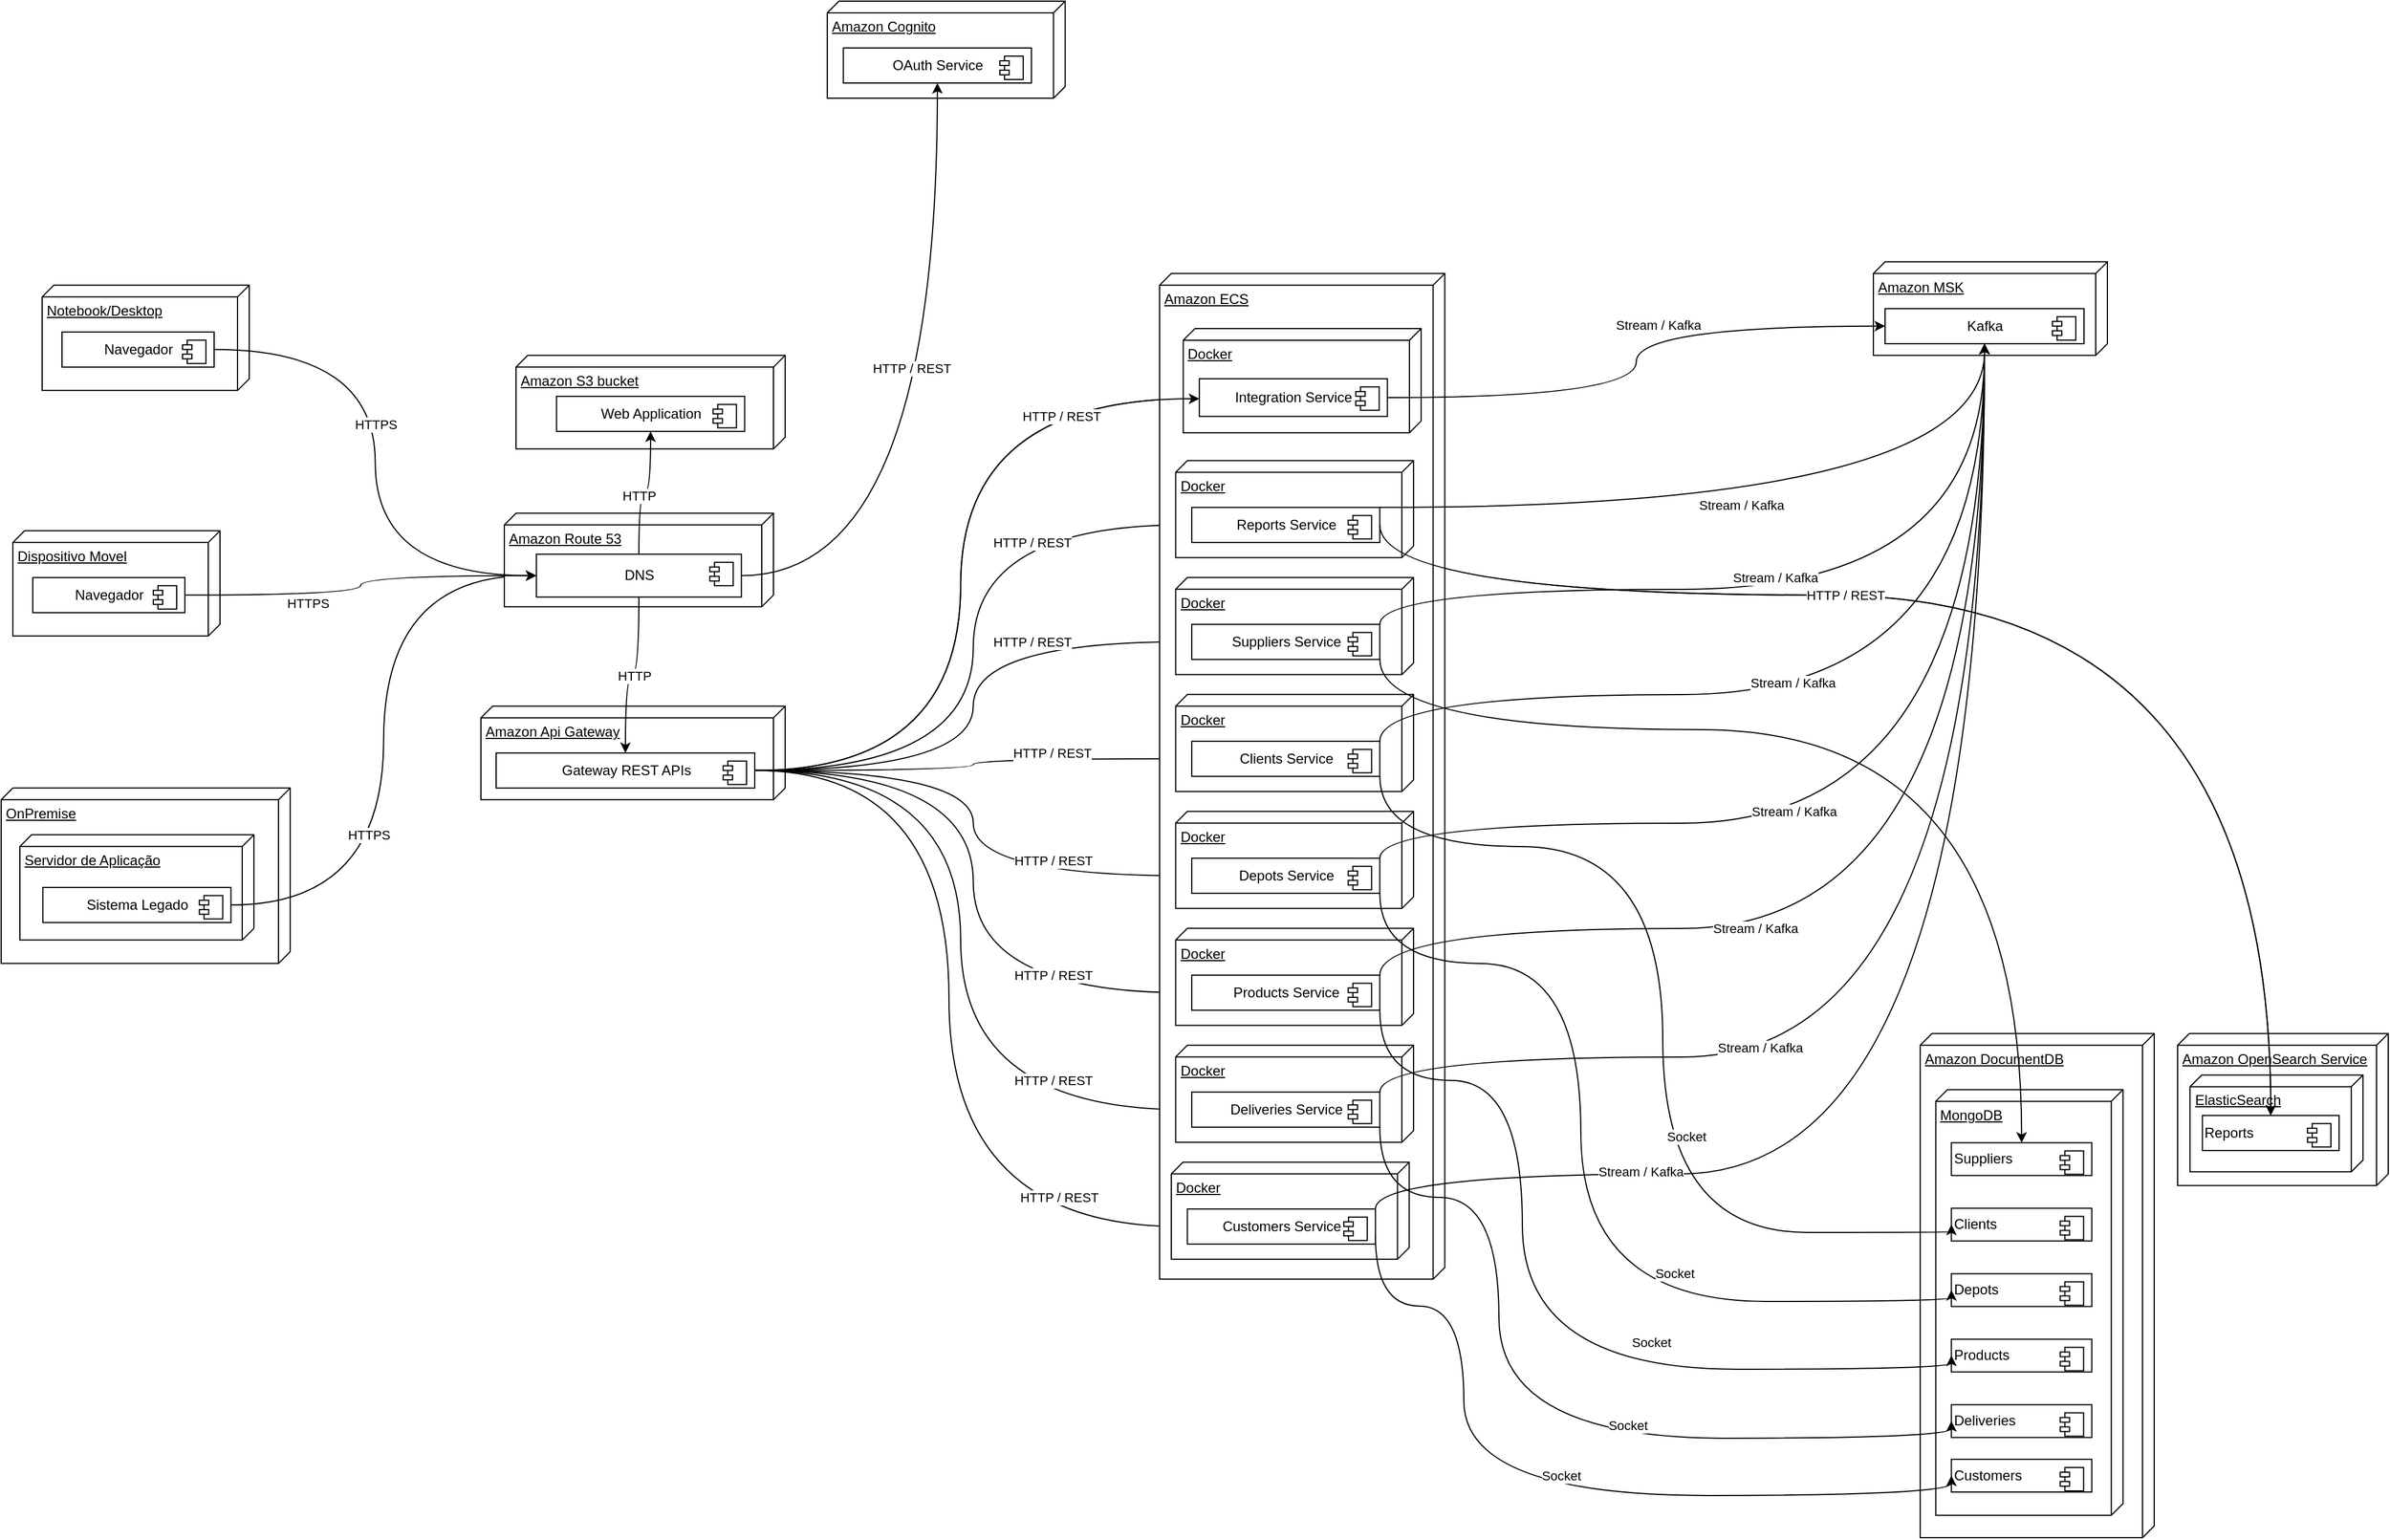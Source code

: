<mxfile version="17.4.3" type="device"><diagram name="Page-1" id="b5b7bab2-c9e2-2cf4-8b2a-24fd1a2a6d21"><mxGraphModel dx="2714" dy="2149" grid="1" gridSize="10" guides="1" tooltips="1" connect="1" arrows="1" fold="1" page="1" pageScale="1" pageWidth="827" pageHeight="1169" background="none" math="0" shadow="0"><root><mxCell id="0"/><mxCell id="1" parent="0"/><mxCell id="VJmFd5ppS4YzV-0DFkly-12" value="" style="group" parent="1" vertex="1" connectable="0"><mxGeometry x="834" y="732.93" width="200" height="431.1" as="geometry"/></mxCell><mxCell id="om0u5LqT2ssb4kvf3Bdp-96" value="Amazon DocumentDB" style="verticalAlign=top;align=left;spacingTop=8;spacingLeft=2;spacingRight=12;shape=cube;size=10;direction=south;fontStyle=4;html=1;" parent="VJmFd5ppS4YzV-0DFkly-12" vertex="1"><mxGeometry width="200" height="431.1" as="geometry"/></mxCell><mxCell id="om0u5LqT2ssb4kvf3Bdp-97" value="MongoDB" style="verticalAlign=top;align=left;spacingTop=8;spacingLeft=2;spacingRight=12;shape=cube;size=10;direction=south;fontStyle=4;html=1;" parent="VJmFd5ppS4YzV-0DFkly-12" vertex="1"><mxGeometry x="13.33" y="47.9" width="160" height="364.04" as="geometry"/></mxCell><mxCell id="om0u5LqT2ssb4kvf3Bdp-206" value="Suppliers" style="html=1;dropTarget=0;align=left;" parent="VJmFd5ppS4YzV-0DFkly-12" vertex="1"><mxGeometry x="26.667" y="93.344" width="120" height="28.003" as="geometry"/></mxCell><mxCell id="om0u5LqT2ssb4kvf3Bdp-207" value="" style="shape=module;jettyWidth=8;jettyHeight=4;" parent="om0u5LqT2ssb4kvf3Bdp-206" vertex="1"><mxGeometry x="1" width="20" height="20" relative="1" as="geometry"><mxPoint x="-27" y="7" as="offset"/></mxGeometry></mxCell><mxCell id="om0u5LqT2ssb4kvf3Bdp-208" value="Clients" style="html=1;dropTarget=0;align=left;" parent="VJmFd5ppS4YzV-0DFkly-12" vertex="1"><mxGeometry x="26.667" y="149.35" width="120" height="28.003" as="geometry"/></mxCell><mxCell id="om0u5LqT2ssb4kvf3Bdp-209" value="" style="shape=module;jettyWidth=8;jettyHeight=4;" parent="om0u5LqT2ssb4kvf3Bdp-208" vertex="1"><mxGeometry x="1" width="20" height="20" relative="1" as="geometry"><mxPoint x="-27" y="7" as="offset"/></mxGeometry></mxCell><mxCell id="om0u5LqT2ssb4kvf3Bdp-210" value="Depots" style="html=1;dropTarget=0;align=left;" parent="VJmFd5ppS4YzV-0DFkly-12" vertex="1"><mxGeometry x="26.667" y="205.356" width="120" height="28.003" as="geometry"/></mxCell><mxCell id="om0u5LqT2ssb4kvf3Bdp-211" value="" style="shape=module;jettyWidth=8;jettyHeight=4;" parent="om0u5LqT2ssb4kvf3Bdp-210" vertex="1"><mxGeometry x="1" width="20" height="20" relative="1" as="geometry"><mxPoint x="-27" y="7" as="offset"/></mxGeometry></mxCell><mxCell id="om0u5LqT2ssb4kvf3Bdp-212" value="Products" style="html=1;dropTarget=0;align=left;" parent="VJmFd5ppS4YzV-0DFkly-12" vertex="1"><mxGeometry x="26.667" y="261.362" width="120" height="28.003" as="geometry"/></mxCell><mxCell id="om0u5LqT2ssb4kvf3Bdp-213" value="" style="shape=module;jettyWidth=8;jettyHeight=4;" parent="om0u5LqT2ssb4kvf3Bdp-212" vertex="1"><mxGeometry x="1" width="20" height="20" relative="1" as="geometry"><mxPoint x="-27" y="7" as="offset"/></mxGeometry></mxCell><mxCell id="om0u5LqT2ssb4kvf3Bdp-214" value="Deliveries" style="html=1;dropTarget=0;align=left;" parent="VJmFd5ppS4YzV-0DFkly-12" vertex="1"><mxGeometry x="26.667" y="317.368" width="120" height="28.003" as="geometry"/></mxCell><mxCell id="om0u5LqT2ssb4kvf3Bdp-215" value="" style="shape=module;jettyWidth=8;jettyHeight=4;" parent="om0u5LqT2ssb4kvf3Bdp-214" vertex="1"><mxGeometry x="1" width="20" height="20" relative="1" as="geometry"><mxPoint x="-27" y="7" as="offset"/></mxGeometry></mxCell><mxCell id="VJmFd5ppS4YzV-0DFkly-10" value="Customers" style="html=1;dropTarget=0;align=left;" parent="VJmFd5ppS4YzV-0DFkly-12" vertex="1"><mxGeometry x="26.667" y="364.042" width="120" height="28.003" as="geometry"/></mxCell><mxCell id="VJmFd5ppS4YzV-0DFkly-11" value="" style="shape=module;jettyWidth=8;jettyHeight=4;" parent="VJmFd5ppS4YzV-0DFkly-10" vertex="1"><mxGeometry x="1" width="20" height="20" relative="1" as="geometry"><mxPoint x="-27" y="7" as="offset"/></mxGeometry></mxCell><mxCell id="om0u5LqT2ssb4kvf3Bdp-226" value="" style="group" parent="1" vertex="1" connectable="0"><mxGeometry x="1054" y="732.93" width="180" height="130" as="geometry"/></mxCell><mxCell id="om0u5LqT2ssb4kvf3Bdp-227" value="Amazon OpenSearch Service" style="verticalAlign=top;align=left;spacingTop=8;spacingLeft=2;spacingRight=12;shape=cube;size=10;direction=south;fontStyle=4;html=1;" parent="om0u5LqT2ssb4kvf3Bdp-226" vertex="1"><mxGeometry width="180" height="130.0" as="geometry"/></mxCell><mxCell id="om0u5LqT2ssb4kvf3Bdp-228" value="ElasticSearch" style="verticalAlign=top;align=left;spacingTop=8;spacingLeft=2;spacingRight=12;shape=cube;size=10;direction=south;fontStyle=4;html=1;" parent="om0u5LqT2ssb4kvf3Bdp-226" vertex="1"><mxGeometry x="10.588" y="35.455" width="147.812" height="82.727" as="geometry"/></mxCell><mxCell id="om0u5LqT2ssb4kvf3Bdp-229" value="&lt;span&gt;Reports&lt;/span&gt;" style="html=1;dropTarget=0;align=left;" parent="om0u5LqT2ssb4kvf3Bdp-226" vertex="1"><mxGeometry x="21.176" y="70" width="116.82" height="30" as="geometry"/></mxCell><mxCell id="om0u5LqT2ssb4kvf3Bdp-230" value="" style="shape=module;jettyWidth=8;jettyHeight=4;" parent="om0u5LqT2ssb4kvf3Bdp-229" vertex="1"><mxGeometry x="1" width="20" height="20" relative="1" as="geometry"><mxPoint x="-27" y="7" as="offset"/></mxGeometry></mxCell><mxCell id="om0u5LqT2ssb4kvf3Bdp-331" value="" style="group" parent="1" vertex="1" connectable="0"><mxGeometry x="794" y="72.93" width="200" height="80" as="geometry"/></mxCell><mxCell id="om0u5LqT2ssb4kvf3Bdp-328" value="Amazon MSK" style="verticalAlign=top;align=left;spacingTop=8;spacingLeft=2;spacingRight=12;shape=cube;size=10;direction=south;fontStyle=4;html=1;" parent="om0u5LqT2ssb4kvf3Bdp-331" vertex="1"><mxGeometry width="200" height="80" as="geometry"/></mxCell><mxCell id="om0u5LqT2ssb4kvf3Bdp-329" value="Kafka" style="html=1;dropTarget=0;" parent="om0u5LqT2ssb4kvf3Bdp-331" vertex="1"><mxGeometry x="10" y="40" width="170" height="30" as="geometry"/></mxCell><mxCell id="om0u5LqT2ssb4kvf3Bdp-330" value="" style="shape=module;jettyWidth=8;jettyHeight=4;" parent="om0u5LqT2ssb4kvf3Bdp-329" vertex="1"><mxGeometry x="1" width="20" height="20" relative="1" as="geometry"><mxPoint x="-27" y="7" as="offset"/></mxGeometry></mxCell><mxCell id="om0u5LqT2ssb4kvf3Bdp-370" value="" style="group" parent="1" vertex="1" connectable="0"><mxGeometry x="-396" y="452.93" width="260" height="80" as="geometry"/></mxCell><mxCell id="om0u5LqT2ssb4kvf3Bdp-371" value="Amazon Api Gateway" style="verticalAlign=top;align=left;spacingTop=8;spacingLeft=2;spacingRight=12;shape=cube;size=10;direction=south;fontStyle=4;html=1;" parent="om0u5LqT2ssb4kvf3Bdp-370" vertex="1"><mxGeometry width="260" height="80" as="geometry"/></mxCell><mxCell id="om0u5LqT2ssb4kvf3Bdp-372" value="Gateway REST APIs" style="html=1;dropTarget=0;" parent="om0u5LqT2ssb4kvf3Bdp-370" vertex="1"><mxGeometry x="13" y="40" width="221" height="30" as="geometry"/></mxCell><mxCell id="om0u5LqT2ssb4kvf3Bdp-373" value="" style="shape=module;jettyWidth=8;jettyHeight=4;" parent="om0u5LqT2ssb4kvf3Bdp-372" vertex="1"><mxGeometry x="1" width="20" height="20" relative="1" as="geometry"><mxPoint x="-27" y="7" as="offset"/></mxGeometry></mxCell><mxCell id="royZjNGxK1hWhr-Js7a6-8" value="" style="group" parent="1" vertex="1" connectable="0"><mxGeometry x="-771" y="92.93" width="177" height="90" as="geometry"/></mxCell><mxCell id="royZjNGxK1hWhr-Js7a6-4" value="Notebook/Desktop" style="verticalAlign=top;align=left;spacingTop=8;spacingLeft=2;spacingRight=12;shape=cube;size=10;direction=south;fontStyle=4;html=1;" parent="royZjNGxK1hWhr-Js7a6-8" vertex="1"><mxGeometry width="177" height="90" as="geometry"/></mxCell><mxCell id="royZjNGxK1hWhr-Js7a6-6" value="Navegador" style="html=1;dropTarget=0;" parent="royZjNGxK1hWhr-Js7a6-8" vertex="1"><mxGeometry x="17" y="40" width="130" height="30" as="geometry"/></mxCell><mxCell id="royZjNGxK1hWhr-Js7a6-7" value="" style="shape=module;jettyWidth=8;jettyHeight=4;" parent="royZjNGxK1hWhr-Js7a6-6" vertex="1"><mxGeometry x="1" width="20" height="20" relative="1" as="geometry"><mxPoint x="-27" y="7" as="offset"/></mxGeometry></mxCell><mxCell id="royZjNGxK1hWhr-Js7a6-9" value="" style="group" parent="1" vertex="1" connectable="0"><mxGeometry x="-796" y="302.93" width="177" height="90" as="geometry"/></mxCell><mxCell id="royZjNGxK1hWhr-Js7a6-10" value="Dispositivo Movel" style="verticalAlign=top;align=left;spacingTop=8;spacingLeft=2;spacingRight=12;shape=cube;size=10;direction=south;fontStyle=4;html=1;" parent="royZjNGxK1hWhr-Js7a6-9" vertex="1"><mxGeometry width="177" height="90" as="geometry"/></mxCell><mxCell id="royZjNGxK1hWhr-Js7a6-11" value="Navegador" style="html=1;dropTarget=0;" parent="royZjNGxK1hWhr-Js7a6-9" vertex="1"><mxGeometry x="17" y="40" width="130" height="30" as="geometry"/></mxCell><mxCell id="royZjNGxK1hWhr-Js7a6-12" value="" style="shape=module;jettyWidth=8;jettyHeight=4;" parent="royZjNGxK1hWhr-Js7a6-11" vertex="1"><mxGeometry x="1" width="20" height="20" relative="1" as="geometry"><mxPoint x="-27" y="7" as="offset"/></mxGeometry></mxCell><mxCell id="dv855OfY4iwqMY0LGOP5-1" style="edgeStyle=orthogonalEdgeStyle;rounded=0;orthogonalLoop=1;jettySize=auto;html=1;entryX=0;entryY=0.5;entryDx=0;entryDy=0;curved=1;" parent="1" target="om0u5LqT2ssb4kvf3Bdp-299" edge="1"><mxGeometry relative="1" as="geometry"><mxPoint x="-162" y="507.93" as="sourcePoint"/><Array as="points"><mxPoint x="14" y="508"/><mxPoint x="14" y="190"/><mxPoint x="218" y="190"/></Array></mxGeometry></mxCell><mxCell id="dv855OfY4iwqMY0LGOP5-7" value="HTTP / REST" style="edgeLabel;html=1;align=center;verticalAlign=middle;resizable=0;points=[];" parent="dv855OfY4iwqMY0LGOP5-1" vertex="1" connectable="0"><mxGeometry x="0.684" y="-31" relative="1" as="geometry"><mxPoint x="-9" y="-16" as="offset"/></mxGeometry></mxCell><mxCell id="dv855OfY4iwqMY0LGOP5-15" value="" style="group" parent="1" vertex="1" connectable="0"><mxGeometry x="-806" y="522.93" width="247" height="150" as="geometry"/></mxCell><mxCell id="dv855OfY4iwqMY0LGOP5-11" value="OnPremise" style="verticalAlign=top;align=left;spacingTop=8;spacingLeft=2;spacingRight=12;shape=cube;size=10;direction=south;fontStyle=4;html=1;" parent="dv855OfY4iwqMY0LGOP5-15" vertex="1"><mxGeometry width="247" height="150" as="geometry"/></mxCell><mxCell id="dv855OfY4iwqMY0LGOP5-12" value="Servidor de Aplicação" style="verticalAlign=top;align=left;spacingTop=8;spacingLeft=2;spacingRight=12;shape=cube;size=10;direction=south;fontStyle=4;html=1;" parent="dv855OfY4iwqMY0LGOP5-15" vertex="1"><mxGeometry x="16" y="40" width="200" height="90" as="geometry"/></mxCell><mxCell id="dv855OfY4iwqMY0LGOP5-13" value="Sistema Legado" style="html=1;dropTarget=0;" parent="dv855OfY4iwqMY0LGOP5-15" vertex="1"><mxGeometry x="35.643" y="85" width="160.714" height="30" as="geometry"/></mxCell><mxCell id="dv855OfY4iwqMY0LGOP5-14" value="" style="shape=module;jettyWidth=8;jettyHeight=4;" parent="dv855OfY4iwqMY0LGOP5-13" vertex="1"><mxGeometry x="1" width="20" height="20" relative="1" as="geometry"><mxPoint x="-27" y="7" as="offset"/></mxGeometry></mxCell><mxCell id="dv855OfY4iwqMY0LGOP5-16" style="edgeStyle=orthogonalEdgeStyle;curved=1;rounded=0;orthogonalLoop=1;jettySize=auto;html=1;exitX=1;exitY=0.5;exitDx=0;exitDy=0;entryX=0;entryY=0.5;entryDx=0;entryDy=0;" parent="1" source="dv855OfY4iwqMY0LGOP5-13" target="B8DyF9NkiVO_Y113zxYT-4" edge="1"><mxGeometry relative="1" as="geometry"/></mxCell><mxCell id="dv855OfY4iwqMY0LGOP5-17" value="HTTPS" style="edgeLabel;html=1;align=center;verticalAlign=middle;resizable=0;points=[];" parent="dv855OfY4iwqMY0LGOP5-16" vertex="1" connectable="0"><mxGeometry x="-0.363" y="12" relative="1" as="geometry"><mxPoint x="-1" y="-18" as="offset"/></mxGeometry></mxCell><mxCell id="B8DyF9NkiVO_Y113zxYT-6" value="" style="group" parent="1" vertex="1" connectable="0"><mxGeometry x="-376" y="287.93" width="230.0" height="80" as="geometry"/></mxCell><mxCell id="B8DyF9NkiVO_Y113zxYT-9" value="" style="group" parent="B8DyF9NkiVO_Y113zxYT-6" vertex="1" connectable="0"><mxGeometry width="230.0" height="80" as="geometry"/></mxCell><mxCell id="1uH9ABo4EQRJMEIOvazn-6" value="Amazon Route 53" style="verticalAlign=top;align=left;spacingTop=8;spacingLeft=2;spacingRight=12;shape=cube;size=10;direction=south;fontStyle=4;html=1;" parent="B8DyF9NkiVO_Y113zxYT-9" vertex="1"><mxGeometry width="230.0" height="80" as="geometry"/></mxCell><mxCell id="B8DyF9NkiVO_Y113zxYT-4" value="DNS" style="html=1;dropTarget=0;" parent="B8DyF9NkiVO_Y113zxYT-9" vertex="1"><mxGeometry x="27.38" y="35" width="175.24" height="36.67" as="geometry"/></mxCell><mxCell id="B8DyF9NkiVO_Y113zxYT-5" value="" style="shape=module;jettyWidth=8;jettyHeight=4;" parent="B8DyF9NkiVO_Y113zxYT-4" vertex="1"><mxGeometry x="1" width="20" height="20" relative="1" as="geometry"><mxPoint x="-27" y="7" as="offset"/></mxGeometry></mxCell><mxCell id="royZjNGxK1hWhr-Js7a6-13" style="edgeStyle=orthogonalEdgeStyle;curved=1;rounded=0;orthogonalLoop=1;jettySize=auto;html=1;exitX=1;exitY=0.5;exitDx=0;exitDy=0;entryX=0;entryY=0.5;entryDx=0;entryDy=0;" parent="1" source="royZjNGxK1hWhr-Js7a6-11" target="B8DyF9NkiVO_Y113zxYT-4" edge="1"><mxGeometry relative="1" as="geometry"><mxPoint x="-496" y="312.93" as="targetPoint"/></mxGeometry></mxCell><mxCell id="royZjNGxK1hWhr-Js7a6-15" value="HTTPS" style="edgeLabel;html=1;align=center;verticalAlign=middle;resizable=0;points=[];" parent="royZjNGxK1hWhr-Js7a6-13" vertex="1" connectable="0"><mxGeometry x="-0.042" y="16" relative="1" as="geometry"><mxPoint x="-29" y="9" as="offset"/></mxGeometry></mxCell><mxCell id="royZjNGxK1hWhr-Js7a6-14" style="edgeStyle=orthogonalEdgeStyle;curved=1;rounded=0;orthogonalLoop=1;jettySize=auto;html=1;exitX=1;exitY=0.5;exitDx=0;exitDy=0;entryX=0;entryY=0.5;entryDx=0;entryDy=0;" parent="1" source="royZjNGxK1hWhr-Js7a6-6" target="B8DyF9NkiVO_Y113zxYT-4" edge="1"><mxGeometry relative="1" as="geometry"><mxPoint x="-436" y="212.93" as="targetPoint"/></mxGeometry></mxCell><mxCell id="royZjNGxK1hWhr-Js7a6-16" value="HTTPS" style="edgeLabel;html=1;align=center;verticalAlign=middle;resizable=0;points=[];" parent="royZjNGxK1hWhr-Js7a6-14" vertex="1" connectable="0"><mxGeometry x="-0.166" y="-15" relative="1" as="geometry"><mxPoint x="15" y="6" as="offset"/></mxGeometry></mxCell><mxCell id="B8DyF9NkiVO_Y113zxYT-8" value="" style="group" parent="1" vertex="1" connectable="0"><mxGeometry x="-366" y="152.93" width="230" height="80" as="geometry"/></mxCell><mxCell id="1uH9ABo4EQRJMEIOvazn-5" value="Amazon S3 bucket" style="verticalAlign=top;align=left;spacingTop=8;spacingLeft=2;spacingRight=12;shape=cube;size=10;direction=south;fontStyle=4;html=1;" parent="B8DyF9NkiVO_Y113zxYT-8" vertex="1"><mxGeometry width="230" height="80" as="geometry"/></mxCell><mxCell id="om0u5LqT2ssb4kvf3Bdp-323" value="Web Application" style="html=1;dropTarget=0;" parent="B8DyF9NkiVO_Y113zxYT-8" vertex="1"><mxGeometry x="34.643" y="35" width="160.714" height="30" as="geometry"/></mxCell><mxCell id="om0u5LqT2ssb4kvf3Bdp-324" value="" style="shape=module;jettyWidth=8;jettyHeight=4;" parent="om0u5LqT2ssb4kvf3Bdp-323" vertex="1"><mxGeometry x="1" width="20" height="20" relative="1" as="geometry"><mxPoint x="-27" y="7" as="offset"/></mxGeometry></mxCell><mxCell id="royZjNGxK1hWhr-Js7a6-18" style="edgeStyle=orthogonalEdgeStyle;curved=1;rounded=0;orthogonalLoop=1;jettySize=auto;html=1;exitX=0.5;exitY=1;exitDx=0;exitDy=0;entryX=0.5;entryY=0;entryDx=0;entryDy=0;" parent="1" source="B8DyF9NkiVO_Y113zxYT-4" target="om0u5LqT2ssb4kvf3Bdp-372" edge="1"><mxGeometry relative="1" as="geometry"/></mxCell><mxCell id="royZjNGxK1hWhr-Js7a6-19" value="HTTP" style="edgeLabel;html=1;align=center;verticalAlign=middle;resizable=0;points=[];" parent="royZjNGxK1hWhr-Js7a6-18" vertex="1" connectable="0"><mxGeometry x="0.218" y="10" relative="1" as="geometry"><mxPoint x="-3" y="-9" as="offset"/></mxGeometry></mxCell><mxCell id="B8DyF9NkiVO_Y113zxYT-2" style="edgeStyle=orthogonalEdgeStyle;rounded=0;orthogonalLoop=1;jettySize=auto;html=1;curved=1;exitX=0.5;exitY=0;exitDx=0;exitDy=0;entryX=0.5;entryY=1;entryDx=0;entryDy=0;" parent="1" source="B8DyF9NkiVO_Y113zxYT-4" target="om0u5LqT2ssb4kvf3Bdp-323" edge="1"><mxGeometry relative="1" as="geometry"/></mxCell><mxCell id="B8DyF9NkiVO_Y113zxYT-7" value="HTTP" style="edgeLabel;html=1;align=center;verticalAlign=middle;resizable=0;points=[];" parent="B8DyF9NkiVO_Y113zxYT-2" vertex="1" connectable="0"><mxGeometry x="-0.123" y="4" relative="1" as="geometry"><mxPoint x="4" as="offset"/></mxGeometry></mxCell><mxCell id="om0u5LqT2ssb4kvf3Bdp-343" style="edgeStyle=orthogonalEdgeStyle;curved=1;rounded=0;orthogonalLoop=1;jettySize=auto;html=1;exitX=1;exitY=0.5;exitDx=0;exitDy=0;entryX=0.5;entryY=0;entryDx=0;entryDy=0;" parent="1" source="om0u5LqT2ssb4kvf3Bdp-303" target="om0u5LqT2ssb4kvf3Bdp-229" edge="1"><mxGeometry relative="1" as="geometry"><Array as="points"><mxPoint x="1134" y="357.93"/></Array></mxGeometry></mxCell><mxCell id="om0u5LqT2ssb4kvf3Bdp-376" style="edgeStyle=orthogonalEdgeStyle;curved=1;rounded=0;orthogonalLoop=1;jettySize=auto;html=1;exitX=1;exitY=0.5;exitDx=0;exitDy=0;entryX=0;entryY=0.5;entryDx=0;entryDy=0;" parent="1" source="om0u5LqT2ssb4kvf3Bdp-372" target="om0u5LqT2ssb4kvf3Bdp-303" edge="1"><mxGeometry relative="1" as="geometry"/></mxCell><mxCell id="om0u5LqT2ssb4kvf3Bdp-402" value="HTTP / REST" style="edgeLabel;html=1;align=center;verticalAlign=middle;resizable=0;points=[];" parent="om0u5LqT2ssb4kvf3Bdp-376" vertex="1" connectable="0"><mxGeometry x="0.449" y="36" relative="1" as="geometry"><mxPoint x="24" y="51" as="offset"/></mxGeometry></mxCell><mxCell id="om0u5LqT2ssb4kvf3Bdp-377" style="edgeStyle=orthogonalEdgeStyle;curved=1;rounded=0;orthogonalLoop=1;jettySize=auto;html=1;exitX=1;exitY=0.5;exitDx=0;exitDy=0;entryX=0;entryY=0.5;entryDx=0;entryDy=0;" parent="1" source="om0u5LqT2ssb4kvf3Bdp-372" target="om0u5LqT2ssb4kvf3Bdp-311" edge="1"><mxGeometry relative="1" as="geometry"/></mxCell><mxCell id="om0u5LqT2ssb4kvf3Bdp-403" value="HTTP / REST" style="edgeLabel;html=1;align=center;verticalAlign=middle;resizable=0;points=[];" parent="om0u5LqT2ssb4kvf3Bdp-377" vertex="1" connectable="0"><mxGeometry x="0.547" y="36" relative="1" as="geometry"><mxPoint x="-27" y="36" as="offset"/></mxGeometry></mxCell><mxCell id="om0u5LqT2ssb4kvf3Bdp-378" style="edgeStyle=orthogonalEdgeStyle;curved=1;rounded=0;orthogonalLoop=1;jettySize=auto;html=1;exitX=1;exitY=0.5;exitDx=0;exitDy=0;entryX=0;entryY=0.5;entryDx=0;entryDy=0;" parent="1" source="om0u5LqT2ssb4kvf3Bdp-372" target="om0u5LqT2ssb4kvf3Bdp-315" edge="1"><mxGeometry relative="1" as="geometry"/></mxCell><mxCell id="om0u5LqT2ssb4kvf3Bdp-404" value="HTTP / REST" style="edgeLabel;html=1;align=center;verticalAlign=middle;resizable=0;points=[];" parent="om0u5LqT2ssb4kvf3Bdp-378" vertex="1" connectable="0"><mxGeometry x="0.563" y="58" relative="1" as="geometry"><mxPoint x="-36" y="53" as="offset"/></mxGeometry></mxCell><mxCell id="om0u5LqT2ssb4kvf3Bdp-379" style="edgeStyle=orthogonalEdgeStyle;curved=1;rounded=0;orthogonalLoop=1;jettySize=auto;html=1;exitX=1;exitY=0.5;exitDx=0;exitDy=0;entryX=0;entryY=0.5;entryDx=0;entryDy=0;" parent="1" source="om0u5LqT2ssb4kvf3Bdp-372" target="om0u5LqT2ssb4kvf3Bdp-289" edge="1"><mxGeometry relative="1" as="geometry"/></mxCell><mxCell id="om0u5LqT2ssb4kvf3Bdp-407" value="HTTP / REST" style="edgeLabel;html=1;align=center;verticalAlign=middle;resizable=0;points=[];" parent="om0u5LqT2ssb4kvf3Bdp-379" vertex="1" connectable="0"><mxGeometry x="0.619" y="66" relative="1" as="geometry"><mxPoint x="-30" y="53" as="offset"/></mxGeometry></mxCell><mxCell id="om0u5LqT2ssb4kvf3Bdp-380" style="edgeStyle=orthogonalEdgeStyle;curved=1;rounded=0;orthogonalLoop=1;jettySize=auto;html=1;exitX=1;exitY=0.5;exitDx=0;exitDy=0;entryX=0;entryY=0.5;entryDx=0;entryDy=0;" parent="1" source="om0u5LqT2ssb4kvf3Bdp-372" target="om0u5LqT2ssb4kvf3Bdp-319" edge="1"><mxGeometry relative="1" as="geometry"/></mxCell><mxCell id="om0u5LqT2ssb4kvf3Bdp-408" value="HTTP / REST" style="edgeLabel;html=1;align=center;verticalAlign=middle;resizable=0;points=[];" parent="om0u5LqT2ssb4kvf3Bdp-380" vertex="1" connectable="0"><mxGeometry x="0.634" y="85" relative="1" as="geometry"><mxPoint x="-16" y="70" as="offset"/></mxGeometry></mxCell><mxCell id="om0u5LqT2ssb4kvf3Bdp-381" style="edgeStyle=orthogonalEdgeStyle;curved=1;rounded=0;orthogonalLoop=1;jettySize=auto;html=1;exitX=1;exitY=0.5;exitDx=0;exitDy=0;entryX=0;entryY=0.5;entryDx=0;entryDy=0;" parent="1" source="om0u5LqT2ssb4kvf3Bdp-372" target="om0u5LqT2ssb4kvf3Bdp-294" edge="1"><mxGeometry relative="1" as="geometry"><Array as="points"><mxPoint x="14" y="507.93"/><mxPoint x="14" y="797.93"/></Array></mxGeometry></mxCell><mxCell id="om0u5LqT2ssb4kvf3Bdp-409" value="HTTP / REST" style="edgeLabel;html=1;align=center;verticalAlign=middle;resizable=0;points=[];" parent="om0u5LqT2ssb4kvf3Bdp-381" vertex="1" connectable="0"><mxGeometry x="0.631" y="125" relative="1" as="geometry"><mxPoint x="4" y="100" as="offset"/></mxGeometry></mxCell><mxCell id="VJmFd5ppS4YzV-0DFkly-5" style="edgeStyle=orthogonalEdgeStyle;rounded=0;orthogonalLoop=1;jettySize=auto;html=1;entryX=0;entryY=0.5;entryDx=0;entryDy=0;curved=1;" parent="1" source="om0u5LqT2ssb4kvf3Bdp-372" target="VJmFd5ppS4YzV-0DFkly-3" edge="1"><mxGeometry relative="1" as="geometry"><Array as="points"><mxPoint x="4" y="507.93"/><mxPoint x="4" y="897.93"/></Array></mxGeometry></mxCell><mxCell id="VJmFd5ppS4YzV-0DFkly-6" value="HTTP / REST" style="edgeLabel;html=1;align=center;verticalAlign=middle;resizable=0;points=[];" parent="VJmFd5ppS4YzV-0DFkly-5" vertex="1" connectable="0"><mxGeometry x="0.71" y="25" relative="1" as="geometry"><mxPoint as="offset"/></mxGeometry></mxCell><mxCell id="ZLNBd2ouPT272IdH60oN-1" value="Amazon Cognito" style="verticalAlign=top;align=left;spacingTop=8;spacingLeft=2;spacingRight=12;shape=cube;size=10;direction=south;fontStyle=4;html=1;" parent="1" vertex="1"><mxGeometry x="-100.004" y="-150" width="203.297" height="83" as="geometry"/></mxCell><mxCell id="ZLNBd2ouPT272IdH60oN-2" value="OAuth Service" style="html=1;dropTarget=0;" parent="1" vertex="1"><mxGeometry x="-86.267" y="-110" width="160.714" height="30" as="geometry"/></mxCell><mxCell id="ZLNBd2ouPT272IdH60oN-3" value="" style="shape=module;jettyWidth=8;jettyHeight=4;" parent="ZLNBd2ouPT272IdH60oN-2" vertex="1"><mxGeometry x="1" width="20" height="20" relative="1" as="geometry"><mxPoint x="-27" y="7" as="offset"/></mxGeometry></mxCell><mxCell id="ZLNBd2ouPT272IdH60oN-4" style="edgeStyle=orthogonalEdgeStyle;rounded=0;orthogonalLoop=1;jettySize=auto;html=1;exitX=1;exitY=0.5;exitDx=0;exitDy=0;entryX=0.5;entryY=1;entryDx=0;entryDy=0;curved=1;" parent="1" source="B8DyF9NkiVO_Y113zxYT-4" target="ZLNBd2ouPT272IdH60oN-2" edge="1"><mxGeometry relative="1" as="geometry"/></mxCell><mxCell id="ZLNBd2ouPT272IdH60oN-5" value="HTTP / REST" style="edgeLabel;html=1;align=center;verticalAlign=middle;resizable=0;points=[];" parent="ZLNBd2ouPT272IdH60oN-4" vertex="1" connectable="0"><mxGeometry x="0.172" y="22" relative="1" as="geometry"><mxPoint as="offset"/></mxGeometry></mxCell><mxCell id="om0u5LqT2ssb4kvf3Bdp-297" value="" style="group" parent="1" vertex="1" connectable="0"><mxGeometry x="197.736" y="62.93" width="230" height="880" as="geometry"/></mxCell><mxCell id="ZLNBd2ouPT272IdH60oN-6" value="" style="group" parent="om0u5LqT2ssb4kvf3Bdp-297" vertex="1" connectable="0"><mxGeometry x="-13.74" y="20" width="243.74" height="860" as="geometry"/></mxCell><mxCell id="1uH9ABo4EQRJMEIOvazn-3" value="Amazon ECS" style="verticalAlign=top;align=left;spacingTop=8;spacingLeft=2;spacingRight=12;shape=cube;size=10;direction=south;fontStyle=4;html=1;container=1;" parent="ZLNBd2ouPT272IdH60oN-6" vertex="1"><mxGeometry width="243.74" height="860" as="geometry"/></mxCell><mxCell id="om0u5LqT2ssb4kvf3Bdp-298" value="Docker" style="verticalAlign=top;align=left;spacingTop=8;spacingLeft=2;spacingRight=12;shape=cube;size=10;direction=south;fontStyle=4;html=1;" parent="ZLNBd2ouPT272IdH60oN-6" vertex="1"><mxGeometry x="20.22" y="47.07" width="203.297" height="89.073" as="geometry"/></mxCell><mxCell id="om0u5LqT2ssb4kvf3Bdp-299" value="Integration Service" style="html=1;dropTarget=0;" parent="om0u5LqT2ssb4kvf3Bdp-297" vertex="1"><mxGeometry x="20.216" y="109.997" width="160.714" height="32.195" as="geometry"/></mxCell><mxCell id="om0u5LqT2ssb4kvf3Bdp-300" value="" style="shape=module;jettyWidth=8;jettyHeight=4;" parent="om0u5LqT2ssb4kvf3Bdp-299" vertex="1"><mxGeometry x="1" width="20" height="20" relative="1" as="geometry"><mxPoint x="-27" y="7" as="offset"/></mxGeometry></mxCell><mxCell id="om0u5LqT2ssb4kvf3Bdp-309" value="" style="group" parent="1" vertex="1" connectable="0"><mxGeometry x="197.736" y="342.93" width="203.297" height="83" as="geometry"/></mxCell><mxCell id="om0u5LqT2ssb4kvf3Bdp-310" value="Docker" style="verticalAlign=top;align=left;spacingTop=8;spacingLeft=2;spacingRight=12;shape=cube;size=10;direction=south;fontStyle=4;html=1;" parent="om0u5LqT2ssb4kvf3Bdp-309" vertex="1"><mxGeometry width="203.297" height="83" as="geometry"/></mxCell><mxCell id="om0u5LqT2ssb4kvf3Bdp-311" value="Suppliers Service" style="html=1;dropTarget=0;" parent="om0u5LqT2ssb4kvf3Bdp-309" vertex="1"><mxGeometry x="13.736" y="40" width="160.714" height="30" as="geometry"/></mxCell><mxCell id="om0u5LqT2ssb4kvf3Bdp-312" value="" style="shape=module;jettyWidth=8;jettyHeight=4;" parent="om0u5LqT2ssb4kvf3Bdp-311" vertex="1"><mxGeometry x="1" width="20" height="20" relative="1" as="geometry"><mxPoint x="-27" y="7" as="offset"/></mxGeometry></mxCell><mxCell id="om0u5LqT2ssb4kvf3Bdp-313" value="" style="group" parent="1" vertex="1" connectable="0"><mxGeometry x="197.736" y="442.93" width="203.297" height="83" as="geometry"/></mxCell><mxCell id="om0u5LqT2ssb4kvf3Bdp-314" value="Docker" style="verticalAlign=top;align=left;spacingTop=8;spacingLeft=2;spacingRight=12;shape=cube;size=10;direction=south;fontStyle=4;html=1;" parent="om0u5LqT2ssb4kvf3Bdp-313" vertex="1"><mxGeometry width="203.297" height="83" as="geometry"/></mxCell><mxCell id="om0u5LqT2ssb4kvf3Bdp-315" value="Clients Service" style="html=1;dropTarget=0;" parent="om0u5LqT2ssb4kvf3Bdp-313" vertex="1"><mxGeometry x="13.736" y="40" width="160.714" height="30" as="geometry"/></mxCell><mxCell id="om0u5LqT2ssb4kvf3Bdp-316" value="" style="shape=module;jettyWidth=8;jettyHeight=4;" parent="om0u5LqT2ssb4kvf3Bdp-315" vertex="1"><mxGeometry x="1" width="20" height="20" relative="1" as="geometry"><mxPoint x="-27" y="7" as="offset"/></mxGeometry></mxCell><mxCell id="om0u5LqT2ssb4kvf3Bdp-302" value="Docker" style="verticalAlign=top;align=left;spacingTop=8;spacingLeft=2;spacingRight=12;shape=cube;size=10;direction=south;fontStyle=4;html=1;" parent="1" vertex="1"><mxGeometry x="197.736" y="242.93" width="203.297" height="83" as="geometry"/></mxCell><mxCell id="om0u5LqT2ssb4kvf3Bdp-303" value="Reports Service" style="html=1;dropTarget=0;" parent="1" vertex="1"><mxGeometry x="211.473" y="282.93" width="160.714" height="30" as="geometry"/></mxCell><mxCell id="om0u5LqT2ssb4kvf3Bdp-304" value="" style="shape=module;jettyWidth=8;jettyHeight=4;" parent="om0u5LqT2ssb4kvf3Bdp-303" vertex="1"><mxGeometry x="1" width="20" height="20" relative="1" as="geometry"><mxPoint x="-27" y="7" as="offset"/></mxGeometry></mxCell><mxCell id="om0u5LqT2ssb4kvf3Bdp-287" value="" style="group" parent="1" vertex="1" connectable="0"><mxGeometry x="197.736" y="542.93" width="203.297" height="83" as="geometry"/></mxCell><mxCell id="om0u5LqT2ssb4kvf3Bdp-288" value="Docker" style="verticalAlign=top;align=left;spacingTop=8;spacingLeft=2;spacingRight=12;shape=cube;size=10;direction=south;fontStyle=4;html=1;" parent="om0u5LqT2ssb4kvf3Bdp-287" vertex="1"><mxGeometry width="203.297" height="83" as="geometry"/></mxCell><mxCell id="om0u5LqT2ssb4kvf3Bdp-289" value="Depots Service" style="html=1;dropTarget=0;" parent="om0u5LqT2ssb4kvf3Bdp-287" vertex="1"><mxGeometry x="13.736" y="40" width="160.714" height="30" as="geometry"/></mxCell><mxCell id="om0u5LqT2ssb4kvf3Bdp-290" value="" style="shape=module;jettyWidth=8;jettyHeight=4;" parent="om0u5LqT2ssb4kvf3Bdp-289" vertex="1"><mxGeometry x="1" width="20" height="20" relative="1" as="geometry"><mxPoint x="-27" y="7" as="offset"/></mxGeometry></mxCell><mxCell id="om0u5LqT2ssb4kvf3Bdp-317" value="" style="group" parent="1" vertex="1" connectable="0"><mxGeometry x="197.736" y="642.93" width="203.297" height="83" as="geometry"/></mxCell><mxCell id="om0u5LqT2ssb4kvf3Bdp-318" value="Docker" style="verticalAlign=top;align=left;spacingTop=8;spacingLeft=2;spacingRight=12;shape=cube;size=10;direction=south;fontStyle=4;html=1;" parent="om0u5LqT2ssb4kvf3Bdp-317" vertex="1"><mxGeometry width="203.297" height="83" as="geometry"/></mxCell><mxCell id="om0u5LqT2ssb4kvf3Bdp-319" value="Products Service" style="html=1;dropTarget=0;" parent="om0u5LqT2ssb4kvf3Bdp-317" vertex="1"><mxGeometry x="13.736" y="40" width="160.714" height="30" as="geometry"/></mxCell><mxCell id="om0u5LqT2ssb4kvf3Bdp-320" value="" style="shape=module;jettyWidth=8;jettyHeight=4;" parent="om0u5LqT2ssb4kvf3Bdp-319" vertex="1"><mxGeometry x="1" width="20" height="20" relative="1" as="geometry"><mxPoint x="-27" y="7" as="offset"/></mxGeometry></mxCell><mxCell id="om0u5LqT2ssb4kvf3Bdp-292" value="" style="group" parent="1" vertex="1" connectable="0"><mxGeometry x="197.736" y="742.93" width="203.297" height="83" as="geometry"/></mxCell><mxCell id="om0u5LqT2ssb4kvf3Bdp-293" value="Docker" style="verticalAlign=top;align=left;spacingTop=8;spacingLeft=2;spacingRight=12;shape=cube;size=10;direction=south;fontStyle=4;html=1;" parent="om0u5LqT2ssb4kvf3Bdp-292" vertex="1"><mxGeometry width="203.297" height="83" as="geometry"/></mxCell><mxCell id="om0u5LqT2ssb4kvf3Bdp-294" value="Deliveries Service" style="html=1;dropTarget=0;" parent="om0u5LqT2ssb4kvf3Bdp-292" vertex="1"><mxGeometry x="13.736" y="40" width="160.714" height="30" as="geometry"/></mxCell><mxCell id="om0u5LqT2ssb4kvf3Bdp-295" value="" style="shape=module;jettyWidth=8;jettyHeight=4;" parent="om0u5LqT2ssb4kvf3Bdp-294" vertex="1"><mxGeometry x="1" width="20" height="20" relative="1" as="geometry"><mxPoint x="-27" y="7" as="offset"/></mxGeometry></mxCell><mxCell id="VJmFd5ppS4YzV-0DFkly-1" value="" style="group" parent="1" vertex="1" connectable="0"><mxGeometry x="193.996" y="842.93" width="203.297" height="83" as="geometry"/></mxCell><mxCell id="VJmFd5ppS4YzV-0DFkly-2" value="Docker" style="verticalAlign=top;align=left;spacingTop=8;spacingLeft=2;spacingRight=12;shape=cube;size=10;direction=south;fontStyle=4;html=1;" parent="VJmFd5ppS4YzV-0DFkly-1" vertex="1"><mxGeometry width="203.297" height="83" as="geometry"/></mxCell><mxCell id="VJmFd5ppS4YzV-0DFkly-3" value="Customers Service" style="html=1;dropTarget=0;" parent="VJmFd5ppS4YzV-0DFkly-1" vertex="1"><mxGeometry x="13.736" y="40" width="160.714" height="30" as="geometry"/></mxCell><mxCell id="VJmFd5ppS4YzV-0DFkly-4" value="" style="shape=module;jettyWidth=8;jettyHeight=4;" parent="VJmFd5ppS4YzV-0DFkly-3" vertex="1"><mxGeometry x="1" width="20" height="20" relative="1" as="geometry"><mxPoint x="-27" y="7" as="offset"/></mxGeometry></mxCell><mxCell id="ZLNBd2ouPT272IdH60oN-7" style="edgeStyle=orthogonalEdgeStyle;rounded=0;orthogonalLoop=1;jettySize=auto;html=1;entryX=0;entryY=0.5;entryDx=0;entryDy=0;curved=1;" parent="1" edge="1"><mxGeometry relative="1" as="geometry"><mxPoint x="-162" y="507.93" as="sourcePoint"/><Array as="points"><mxPoint x="14" y="508"/><mxPoint x="14" y="190"/><mxPoint x="218" y="190"/></Array><mxPoint x="217.953" y="189.024" as="targetPoint"/></mxGeometry></mxCell><mxCell id="ZLNBd2ouPT272IdH60oN-8" value="HTTP / REST" style="edgeLabel;html=1;align=center;verticalAlign=middle;resizable=0;points=[];" parent="ZLNBd2ouPT272IdH60oN-7" vertex="1" connectable="0"><mxGeometry x="0.684" y="-31" relative="1" as="geometry"><mxPoint x="-9" y="-16" as="offset"/></mxGeometry></mxCell><mxCell id="ZLNBd2ouPT272IdH60oN-9" style="edgeStyle=orthogonalEdgeStyle;curved=1;rounded=0;orthogonalLoop=1;jettySize=auto;html=1;exitX=1;exitY=0.5;exitDx=0;exitDy=0;entryX=0;entryY=0.5;entryDx=0;entryDy=0;" parent="1" edge="1" target="om0u5LqT2ssb4kvf3Bdp-329" source="om0u5LqT2ssb4kvf3Bdp-299"><mxGeometry relative="1" as="geometry"><mxPoint x="378.667" y="172.927" as="sourcePoint"/><mxPoint x="760" y="120" as="targetPoint"/></mxGeometry></mxCell><mxCell id="ZLNBd2ouPT272IdH60oN-10" value="Stream / Kafka" style="edgeLabel;html=1;align=center;verticalAlign=middle;resizable=0;points=[];" parent="ZLNBd2ouPT272IdH60oN-9" vertex="1" connectable="0"><mxGeometry x="0.203" y="1" relative="1" as="geometry"><mxPoint as="offset"/></mxGeometry></mxCell><mxCell id="ZLNBd2ouPT272IdH60oN-11" style="edgeStyle=orthogonalEdgeStyle;curved=1;rounded=0;orthogonalLoop=1;jettySize=auto;html=1;exitX=1;exitY=0;exitDx=0;exitDy=0;entryX=0.5;entryY=1;entryDx=0;entryDy=0;" parent="1" edge="1"><mxGeometry relative="1" as="geometry"><mxPoint x="372.187" y="282.93" as="sourcePoint"/><mxPoint x="889" y="142.93" as="targetPoint"/></mxGeometry></mxCell><mxCell id="ZLNBd2ouPT272IdH60oN-12" value="Stream / Kafka" style="edgeLabel;html=1;align=center;verticalAlign=middle;resizable=0;points=[];" parent="ZLNBd2ouPT272IdH60oN-11" vertex="1" connectable="0"><mxGeometry x="-0.06" y="2" relative="1" as="geometry"><mxPoint as="offset"/></mxGeometry></mxCell><mxCell id="VJmFd5ppS4YzV-0DFkly-13" style="edgeStyle=orthogonalEdgeStyle;curved=1;rounded=0;orthogonalLoop=1;jettySize=auto;html=1;exitX=1;exitY=0.75;exitDx=0;exitDy=0;entryX=0;entryY=0.5;entryDx=0;entryDy=0;" parent="1" source="VJmFd5ppS4YzV-0DFkly-3" target="VJmFd5ppS4YzV-0DFkly-10" edge="1"><mxGeometry relative="1" as="geometry"><Array as="points"><mxPoint x="444" y="965.93"/><mxPoint x="444" y="1127.93"/></Array></mxGeometry></mxCell><mxCell id="VJmFd5ppS4YzV-0DFkly-14" value="Socket" style="edgeLabel;html=1;align=center;verticalAlign=middle;resizable=0;points=[];" parent="VJmFd5ppS4YzV-0DFkly-13" vertex="1" connectable="0"><mxGeometry x="0.041" y="17" relative="1" as="geometry"><mxPoint as="offset"/></mxGeometry></mxCell><mxCell id="om0u5LqT2ssb4kvf3Bdp-391" style="edgeStyle=orthogonalEdgeStyle;curved=1;rounded=0;orthogonalLoop=1;jettySize=auto;html=1;exitX=1;exitY=1;exitDx=0;exitDy=0;entryX=0;entryY=0.5;entryDx=0;entryDy=0;" parent="1" source="om0u5LqT2ssb4kvf3Bdp-294" target="om0u5LqT2ssb4kvf3Bdp-214" edge="1"><mxGeometry relative="1" as="geometry"><Array as="points"><mxPoint x="474" y="872.93"/><mxPoint x="474" y="1078.93"/></Array></mxGeometry></mxCell><mxCell id="om0u5LqT2ssb4kvf3Bdp-425" value="Socket" style="edgeLabel;html=1;align=center;verticalAlign=middle;resizable=0;points=[];" parent="om0u5LqT2ssb4kvf3Bdp-391" vertex="1" connectable="0"><mxGeometry x="-0.497" y="-5" relative="1" as="geometry"><mxPoint x="115" y="163" as="offset"/></mxGeometry></mxCell><mxCell id="VJmFd5ppS4YzV-0DFkly-15" style="edgeStyle=orthogonalEdgeStyle;curved=1;rounded=0;orthogonalLoop=1;jettySize=auto;html=1;exitX=1;exitY=0;exitDx=0;exitDy=0;entryX=0.5;entryY=1;entryDx=0;entryDy=0;" parent="1" source="VJmFd5ppS4YzV-0DFkly-3" target="om0u5LqT2ssb4kvf3Bdp-329" edge="1"><mxGeometry relative="1" as="geometry"><Array as="points"><mxPoint x="368" y="852.93"/><mxPoint x="889" y="852.93"/></Array></mxGeometry></mxCell><mxCell id="VJmFd5ppS4YzV-0DFkly-16" value="Stream / Kafka" style="edgeLabel;html=1;align=center;verticalAlign=middle;resizable=0;points=[];" parent="VJmFd5ppS4YzV-0DFkly-15" vertex="1" connectable="0"><mxGeometry x="-0.619" y="2" relative="1" as="geometry"><mxPoint x="16" as="offset"/></mxGeometry></mxCell><mxCell id="om0u5LqT2ssb4kvf3Bdp-392" style="edgeStyle=orthogonalEdgeStyle;curved=1;rounded=0;orthogonalLoop=1;jettySize=auto;html=1;exitX=1;exitY=1;exitDx=0;exitDy=0;entryX=0;entryY=0.5;entryDx=0;entryDy=0;" parent="1" source="om0u5LqT2ssb4kvf3Bdp-319" target="om0u5LqT2ssb4kvf3Bdp-212" edge="1"><mxGeometry relative="1" as="geometry"><Array as="points"><mxPoint x="494" y="772.93"/><mxPoint x="494" y="1019.93"/></Array></mxGeometry></mxCell><mxCell id="om0u5LqT2ssb4kvf3Bdp-424" value="Socket" style="edgeLabel;html=1;align=center;verticalAlign=middle;resizable=0;points=[];" parent="om0u5LqT2ssb4kvf3Bdp-392" vertex="1" connectable="0"><mxGeometry x="-0.274" y="-1" relative="1" as="geometry"><mxPoint x="111" y="113" as="offset"/></mxGeometry></mxCell><mxCell id="om0u5LqT2ssb4kvf3Bdp-385" style="edgeStyle=orthogonalEdgeStyle;curved=1;rounded=0;orthogonalLoop=1;jettySize=auto;html=1;exitX=1;exitY=0;exitDx=0;exitDy=0;entryX=0.5;entryY=1;entryDx=0;entryDy=0;" parent="1" source="om0u5LqT2ssb4kvf3Bdp-294" target="om0u5LqT2ssb4kvf3Bdp-329" edge="1"><mxGeometry relative="1" as="geometry"><Array as="points"><mxPoint x="372" y="752.93"/><mxPoint x="889" y="752.93"/></Array></mxGeometry></mxCell><mxCell id="om0u5LqT2ssb4kvf3Bdp-417" value="Stream / Kafka" style="edgeLabel;html=1;align=center;verticalAlign=middle;resizable=0;points=[];" parent="om0u5LqT2ssb4kvf3Bdp-385" vertex="1" connectable="0"><mxGeometry x="-0.314" y="17" relative="1" as="geometry"><mxPoint x="-42" y="9" as="offset"/></mxGeometry></mxCell><mxCell id="om0u5LqT2ssb4kvf3Bdp-386" style="edgeStyle=orthogonalEdgeStyle;curved=1;rounded=0;orthogonalLoop=1;jettySize=auto;html=1;exitX=1;exitY=0;exitDx=0;exitDy=0;entryX=0.5;entryY=1;entryDx=0;entryDy=0;" parent="1" source="om0u5LqT2ssb4kvf3Bdp-319" target="om0u5LqT2ssb4kvf3Bdp-329" edge="1"><mxGeometry relative="1" as="geometry"><Array as="points"><mxPoint x="372" y="642.93"/><mxPoint x="889" y="642.93"/></Array></mxGeometry></mxCell><mxCell id="om0u5LqT2ssb4kvf3Bdp-415" value="Stream / Kafka" style="edgeLabel;html=1;align=center;verticalAlign=middle;resizable=0;points=[];" parent="om0u5LqT2ssb4kvf3Bdp-386" vertex="1" connectable="0"><mxGeometry x="-0.181" y="31" relative="1" as="geometry"><mxPoint x="-72" y="31" as="offset"/></mxGeometry></mxCell><mxCell id="om0u5LqT2ssb4kvf3Bdp-393" style="edgeStyle=orthogonalEdgeStyle;curved=1;rounded=0;orthogonalLoop=1;jettySize=auto;html=1;exitX=1;exitY=1;exitDx=0;exitDy=0;entryX=0;entryY=0.5;entryDx=0;entryDy=0;" parent="1" source="om0u5LqT2ssb4kvf3Bdp-289" target="om0u5LqT2ssb4kvf3Bdp-210" edge="1"><mxGeometry relative="1" as="geometry"><Array as="points"><mxPoint x="544" y="672.93"/><mxPoint x="544" y="961.93"/></Array></mxGeometry></mxCell><mxCell id="om0u5LqT2ssb4kvf3Bdp-423" value="Socket" style="edgeLabel;html=1;align=center;verticalAlign=middle;resizable=0;points=[];" parent="om0u5LqT2ssb4kvf3Bdp-393" vertex="1" connectable="0"><mxGeometry x="0.026" y="1" relative="1" as="geometry"><mxPoint x="79" y="62" as="offset"/></mxGeometry></mxCell><mxCell id="om0u5LqT2ssb4kvf3Bdp-394" style="edgeStyle=orthogonalEdgeStyle;curved=1;rounded=0;orthogonalLoop=1;jettySize=auto;html=1;exitX=1;exitY=1;exitDx=0;exitDy=0;entryX=0;entryY=0.5;entryDx=0;entryDy=0;" parent="1" source="om0u5LqT2ssb4kvf3Bdp-315" target="om0u5LqT2ssb4kvf3Bdp-208" edge="1"><mxGeometry relative="1" as="geometry"><Array as="points"><mxPoint x="614" y="572.93"/><mxPoint x="614" y="902.93"/></Array></mxGeometry></mxCell><mxCell id="om0u5LqT2ssb4kvf3Bdp-422" value="Socket" style="edgeLabel;html=1;align=center;verticalAlign=middle;resizable=0;points=[];" parent="om0u5LqT2ssb4kvf3Bdp-394" vertex="1" connectable="0"><mxGeometry x="0.322" y="7" relative="1" as="geometry"><mxPoint x="13" y="-35" as="offset"/></mxGeometry></mxCell><mxCell id="om0u5LqT2ssb4kvf3Bdp-387" style="edgeStyle=orthogonalEdgeStyle;curved=1;rounded=0;orthogonalLoop=1;jettySize=auto;html=1;exitX=1;exitY=0;exitDx=0;exitDy=0;entryX=0.5;entryY=1;entryDx=0;entryDy=0;" parent="1" source="om0u5LqT2ssb4kvf3Bdp-289" target="om0u5LqT2ssb4kvf3Bdp-329" edge="1"><mxGeometry relative="1" as="geometry"><Array as="points"><mxPoint x="372" y="552.93"/><mxPoint x="889" y="552.93"/></Array></mxGeometry></mxCell><mxCell id="om0u5LqT2ssb4kvf3Bdp-414" value="Stream / Kafka" style="edgeLabel;html=1;align=center;verticalAlign=middle;resizable=0;points=[];" parent="om0u5LqT2ssb4kvf3Bdp-387" vertex="1" connectable="0"><mxGeometry x="-0.157" y="17" relative="1" as="geometry"><mxPoint x="-20" y="7" as="offset"/></mxGeometry></mxCell><mxCell id="om0u5LqT2ssb4kvf3Bdp-395" style="edgeStyle=orthogonalEdgeStyle;curved=1;rounded=0;orthogonalLoop=1;jettySize=auto;html=1;exitX=1;exitY=1;exitDx=0;exitDy=0;entryX=0.5;entryY=0;entryDx=0;entryDy=0;" parent="1" source="om0u5LqT2ssb4kvf3Bdp-311" target="om0u5LqT2ssb4kvf3Bdp-206" edge="1"><mxGeometry relative="1" as="geometry"><Array as="points"><mxPoint x="921" y="472.93"/></Array></mxGeometry></mxCell><mxCell id="om0u5LqT2ssb4kvf3Bdp-388" style="edgeStyle=orthogonalEdgeStyle;curved=1;rounded=0;orthogonalLoop=1;jettySize=auto;html=1;exitX=1;exitY=0;exitDx=0;exitDy=0;entryX=0.5;entryY=1;entryDx=0;entryDy=0;" parent="1" source="om0u5LqT2ssb4kvf3Bdp-315" target="om0u5LqT2ssb4kvf3Bdp-329" edge="1"><mxGeometry relative="1" as="geometry"><Array as="points"><mxPoint x="372" y="442.93"/><mxPoint x="889" y="442.93"/></Array></mxGeometry></mxCell><mxCell id="om0u5LqT2ssb4kvf3Bdp-413" value="Stream / Kafka" style="edgeLabel;html=1;align=center;verticalAlign=middle;resizable=0;points=[];" parent="om0u5LqT2ssb4kvf3Bdp-388" vertex="1" connectable="0"><mxGeometry x="-0.106" y="4" relative="1" as="geometry"><mxPoint x="10" y="-6" as="offset"/></mxGeometry></mxCell><mxCell id="om0u5LqT2ssb4kvf3Bdp-389" style="edgeStyle=orthogonalEdgeStyle;curved=1;rounded=0;orthogonalLoop=1;jettySize=auto;html=1;exitX=1;exitY=0;exitDx=0;exitDy=0;entryX=0.5;entryY=1;entryDx=0;entryDy=0;" parent="1" source="om0u5LqT2ssb4kvf3Bdp-311" target="om0u5LqT2ssb4kvf3Bdp-329" edge="1"><mxGeometry relative="1" as="geometry"><Array as="points"><mxPoint x="372" y="352.93"/><mxPoint x="889" y="352.93"/></Array></mxGeometry></mxCell><mxCell id="om0u5LqT2ssb4kvf3Bdp-412" value="Stream / Kafka" style="edgeLabel;html=1;align=center;verticalAlign=middle;resizable=0;points=[];" parent="om0u5LqT2ssb4kvf3Bdp-389" vertex="1" connectable="0"><mxGeometry x="-0.035" y="6" relative="1" as="geometry"><mxPoint x="3" y="-4" as="offset"/></mxGeometry></mxCell><mxCell id="ZLNBd2ouPT272IdH60oN-15" style="edgeStyle=orthogonalEdgeStyle;curved=1;rounded=0;orthogonalLoop=1;jettySize=auto;html=1;exitX=1;exitY=0.5;exitDx=0;exitDy=0;entryX=0.5;entryY=0;entryDx=0;entryDy=0;" parent="1" edge="1"><mxGeometry relative="1" as="geometry"><Array as="points"><mxPoint x="1134" y="357.93"/></Array><mxPoint x="372.187" y="297.93" as="sourcePoint"/><mxPoint x="1133.586" y="802.93" as="targetPoint"/></mxGeometry></mxCell><mxCell id="ZLNBd2ouPT272IdH60oN-16" value="HTTP / REST" style="edgeLabel;html=1;align=center;verticalAlign=middle;resizable=0;points=[];" parent="ZLNBd2ouPT272IdH60oN-15" vertex="1" connectable="0"><mxGeometry x="-0.558" y="-22" relative="1" as="geometry"><mxPoint x="178" y="-22" as="offset"/></mxGeometry></mxCell></root></mxGraphModel></diagram></mxfile>